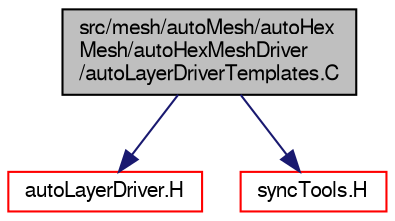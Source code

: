 digraph "src/mesh/autoMesh/autoHexMesh/autoHexMeshDriver/autoLayerDriverTemplates.C"
{
  bgcolor="transparent";
  edge [fontname="FreeSans",fontsize="10",labelfontname="FreeSans",labelfontsize="10"];
  node [fontname="FreeSans",fontsize="10",shape=record];
  Node0 [label="src/mesh/autoMesh/autoHex\lMesh/autoHexMeshDriver\l/autoLayerDriverTemplates.C",height=0.2,width=0.4,color="black", fillcolor="grey75", style="filled", fontcolor="black"];
  Node0 -> Node1 [color="midnightblue",fontsize="10",style="solid",fontname="FreeSans"];
  Node1 [label="autoLayerDriver.H",height=0.2,width=0.4,color="red",URL="$a06836.html"];
  Node0 -> Node213 [color="midnightblue",fontsize="10",style="solid",fontname="FreeSans"];
  Node213 [label="syncTools.H",height=0.2,width=0.4,color="red",URL="$a11768.html"];
}
